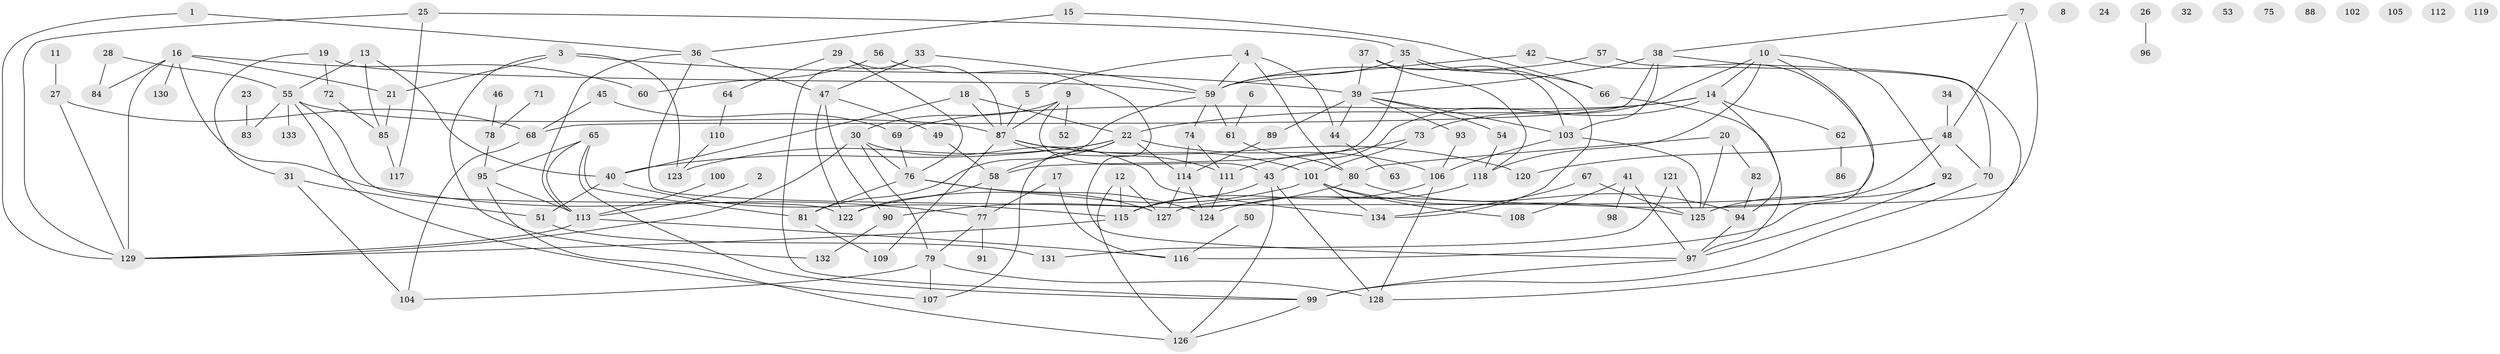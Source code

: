 // coarse degree distribution, {4: 0.11627906976744186, 14: 0.046511627906976744, 6: 0.16279069767441862, 8: 0.06976744186046512, 9: 0.023255813953488372, 19: 0.023255813953488372, 2: 0.20930232558139536, 5: 0.13953488372093023, 10: 0.023255813953488372, 1: 0.09302325581395349, 3: 0.046511627906976744, 7: 0.046511627906976744}
// Generated by graph-tools (version 1.1) at 2025/48/03/04/25 22:48:17]
// undirected, 134 vertices, 208 edges
graph export_dot {
  node [color=gray90,style=filled];
  1;
  2;
  3;
  4;
  5;
  6;
  7;
  8;
  9;
  10;
  11;
  12;
  13;
  14;
  15;
  16;
  17;
  18;
  19;
  20;
  21;
  22;
  23;
  24;
  25;
  26;
  27;
  28;
  29;
  30;
  31;
  32;
  33;
  34;
  35;
  36;
  37;
  38;
  39;
  40;
  41;
  42;
  43;
  44;
  45;
  46;
  47;
  48;
  49;
  50;
  51;
  52;
  53;
  54;
  55;
  56;
  57;
  58;
  59;
  60;
  61;
  62;
  63;
  64;
  65;
  66;
  67;
  68;
  69;
  70;
  71;
  72;
  73;
  74;
  75;
  76;
  77;
  78;
  79;
  80;
  81;
  82;
  83;
  84;
  85;
  86;
  87;
  88;
  89;
  90;
  91;
  92;
  93;
  94;
  95;
  96;
  97;
  98;
  99;
  100;
  101;
  102;
  103;
  104;
  105;
  106;
  107;
  108;
  109;
  110;
  111;
  112;
  113;
  114;
  115;
  116;
  117;
  118;
  119;
  120;
  121;
  122;
  123;
  124;
  125;
  126;
  127;
  128;
  129;
  130;
  131;
  132;
  133;
  134;
  1 -- 36;
  1 -- 129;
  2 -- 113;
  3 -- 21;
  3 -- 39;
  3 -- 123;
  3 -- 132;
  4 -- 5;
  4 -- 44;
  4 -- 59;
  4 -- 80;
  5 -- 87;
  6 -- 61;
  7 -- 38;
  7 -- 48;
  7 -- 125;
  9 -- 30;
  9 -- 43;
  9 -- 52;
  9 -- 87;
  10 -- 14;
  10 -- 43;
  10 -- 92;
  10 -- 118;
  10 -- 127;
  11 -- 27;
  12 -- 115;
  12 -- 126;
  12 -- 127;
  13 -- 40;
  13 -- 55;
  13 -- 85;
  14 -- 22;
  14 -- 62;
  14 -- 69;
  14 -- 73;
  14 -- 94;
  15 -- 36;
  15 -- 66;
  16 -- 21;
  16 -- 60;
  16 -- 77;
  16 -- 84;
  16 -- 129;
  16 -- 130;
  17 -- 77;
  17 -- 116;
  18 -- 22;
  18 -- 40;
  18 -- 87;
  19 -- 31;
  19 -- 59;
  19 -- 72;
  20 -- 80;
  20 -- 82;
  20 -- 125;
  21 -- 85;
  22 -- 40;
  22 -- 58;
  22 -- 106;
  22 -- 107;
  22 -- 114;
  22 -- 123;
  23 -- 83;
  25 -- 35;
  25 -- 117;
  25 -- 129;
  26 -- 96;
  27 -- 68;
  27 -- 129;
  28 -- 55;
  28 -- 84;
  29 -- 64;
  29 -- 76;
  29 -- 87;
  30 -- 76;
  30 -- 79;
  30 -- 129;
  30 -- 134;
  31 -- 51;
  31 -- 104;
  33 -- 47;
  33 -- 59;
  33 -- 99;
  34 -- 48;
  35 -- 58;
  35 -- 59;
  35 -- 66;
  35 -- 134;
  36 -- 47;
  36 -- 113;
  36 -- 127;
  37 -- 39;
  37 -- 103;
  37 -- 118;
  38 -- 39;
  38 -- 68;
  38 -- 70;
  38 -- 103;
  39 -- 44;
  39 -- 54;
  39 -- 89;
  39 -- 93;
  39 -- 103;
  40 -- 51;
  40 -- 115;
  41 -- 97;
  41 -- 98;
  41 -- 108;
  42 -- 59;
  42 -- 116;
  43 -- 115;
  43 -- 126;
  43 -- 128;
  44 -- 63;
  45 -- 68;
  45 -- 69;
  46 -- 78;
  47 -- 49;
  47 -- 90;
  47 -- 122;
  48 -- 70;
  48 -- 120;
  48 -- 127;
  49 -- 58;
  50 -- 116;
  51 -- 131;
  54 -- 118;
  55 -- 83;
  55 -- 87;
  55 -- 107;
  55 -- 122;
  55 -- 133;
  56 -- 60;
  56 -- 97;
  57 -- 59;
  57 -- 128;
  58 -- 77;
  58 -- 122;
  59 -- 61;
  59 -- 74;
  59 -- 81;
  61 -- 80;
  62 -- 86;
  64 -- 110;
  65 -- 81;
  65 -- 95;
  65 -- 99;
  65 -- 113;
  66 -- 97;
  67 -- 125;
  67 -- 134;
  68 -- 104;
  69 -- 76;
  70 -- 99;
  71 -- 78;
  72 -- 85;
  73 -- 101;
  73 -- 111;
  74 -- 111;
  74 -- 114;
  76 -- 81;
  76 -- 124;
  76 -- 127;
  77 -- 79;
  77 -- 91;
  78 -- 95;
  79 -- 104;
  79 -- 107;
  79 -- 128;
  80 -- 90;
  80 -- 94;
  81 -- 109;
  82 -- 94;
  85 -- 117;
  87 -- 101;
  87 -- 109;
  87 -- 111;
  87 -- 120;
  89 -- 114;
  90 -- 132;
  92 -- 97;
  92 -- 125;
  93 -- 106;
  94 -- 97;
  95 -- 113;
  95 -- 126;
  97 -- 99;
  99 -- 126;
  100 -- 113;
  101 -- 108;
  101 -- 122;
  101 -- 125;
  101 -- 134;
  103 -- 106;
  103 -- 125;
  106 -- 115;
  106 -- 128;
  110 -- 123;
  111 -- 124;
  113 -- 116;
  113 -- 129;
  114 -- 124;
  114 -- 127;
  115 -- 129;
  118 -- 124;
  121 -- 125;
  121 -- 131;
}
